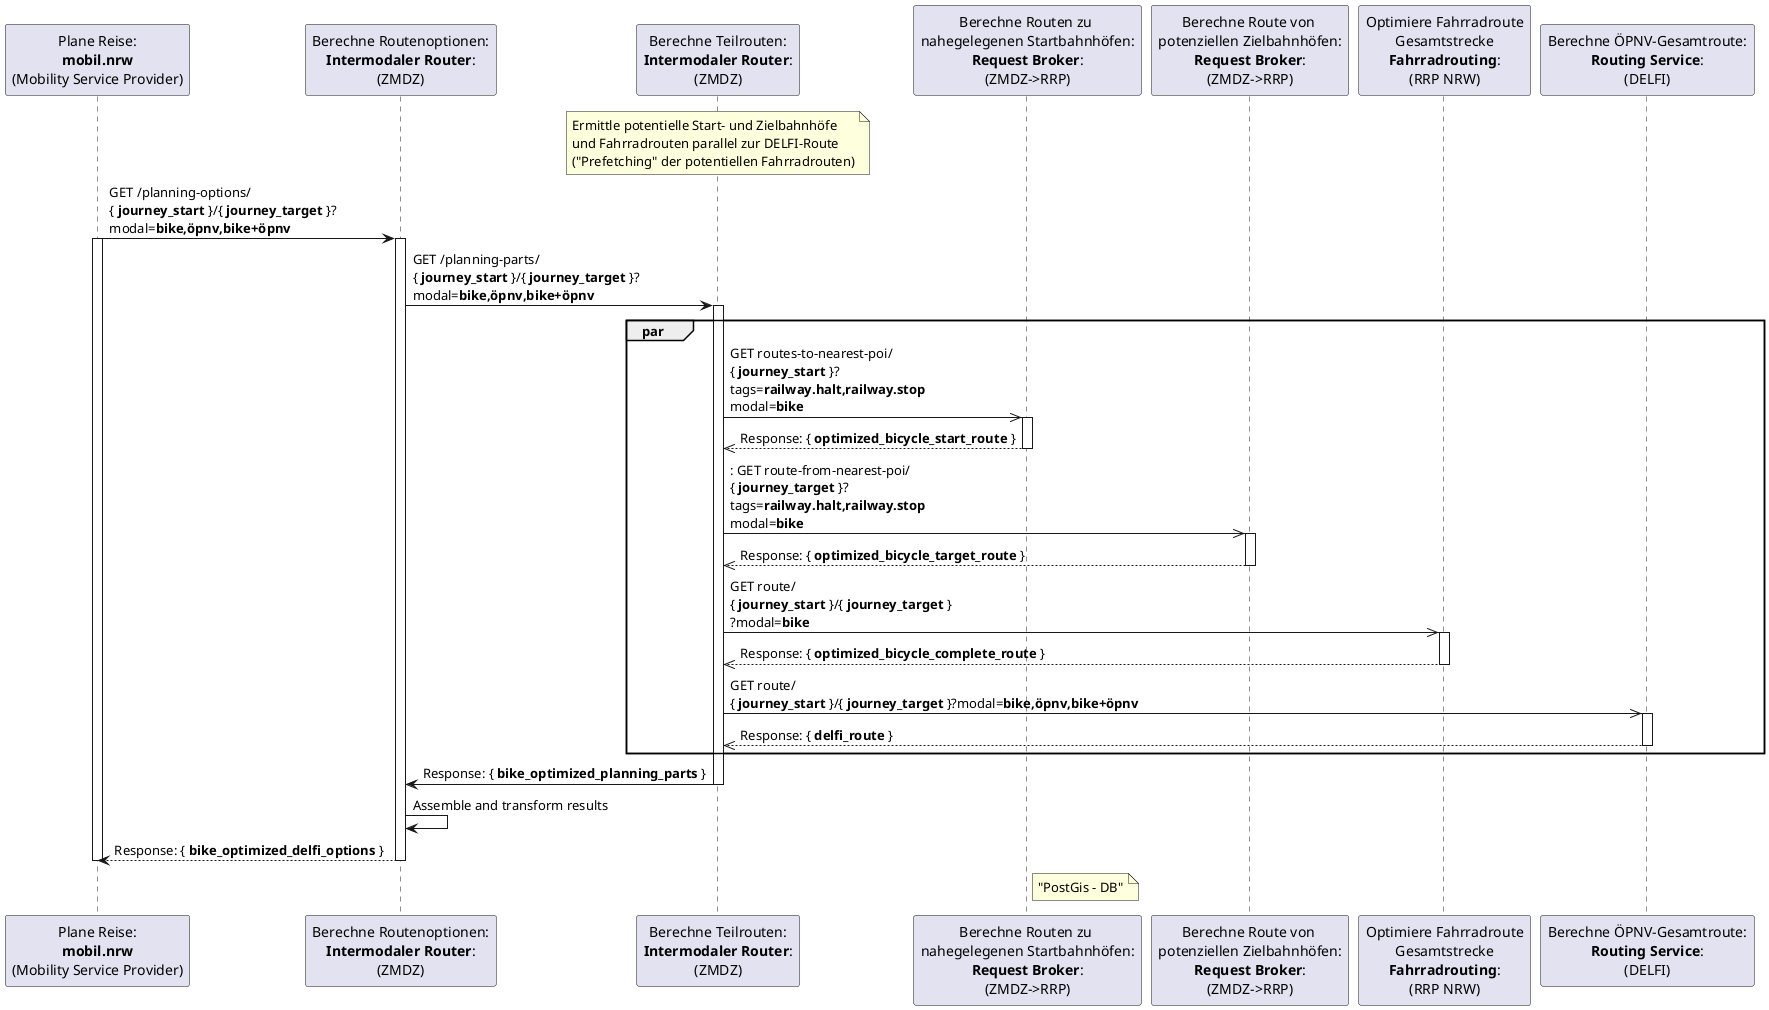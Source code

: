 @startuml

participant "Plane Reise:\n**mobil.nrw**\n(Mobility Service Provider)" as routing_app
participant "Berechne Routenoptionen:\n**Intermodaler Router**:\n(ZMDZ)" as dz_intermodal_router
participant "Berechne Teilrouten:\n**Intermodaler Router**:\n(ZMDZ)" as dz_router
participant "Berechne Routen zu \nnahegelegenen Startbahnhöfen:\n**Request Broker**:\n(ZMDZ->RRP)" as dz_broker_route_start
participant "Berechne Route von \npotenziellen Zielbahnhöfen:\n**Request Broker**:\n(ZMDZ->RRP)" as dz_broker_route_target
participant "Optimiere Fahrradroute\nGesamtstrecke\n**Fahrradrouting**:\n(RRP NRW)" as  dz_bicycle_router_complete
participant "Berechne ÖPNV-Gesamtroute:\n**Routing Service**:\n(DELFI)" as  delfi_router

note over dz_router: Ermittle potentielle Start- und Zielbahnhöfe\nund Fahrradrouten parallel zur DELFI-Route\n("Prefetching" der potentiellen Fahrradrouten)

routing_app -> dz_intermodal_router : GET /planning-options/\n{ **journey_start** }/{ **journey_target** }?\nmodal=**bike,öpnv,bike+öpnv**
activate routing_app
activate dz_intermodal_router
dz_intermodal_router -> dz_router : GET /planning-parts/\n{ **journey_start** }/{ **journey_target** }?\nmodal=**bike,öpnv,bike+öpnv**
activate dz_router
par
dz_router  ->> dz_broker_route_start : GET routes-to-nearest-poi/\n{ **journey_start** }?\ntags=**railway.halt,railway.stop**\nmodal=**bike**
activate dz_broker_route_start

dz_router  <<-- dz_broker_route_start: Response: { **optimized_bicycle_start_route** }
deactivate dz_broker_route_start

dz_router  ->> dz_broker_route_target :  : GET route-from-nearest-poi/\n{ **journey_target** }?\ntags=**railway.halt,railway.stop**\nmodal=**bike**
activate dz_broker_route_target

dz_router  <<-- dz_broker_route_target: Response: { **optimized_bicycle_target_route** }
deactivate dz_broker_route_target

dz_router  ->> dz_bicycle_router_complete : GET route/\n{ **journey_start** }/{ **journey_target** }\n?modal=**bike**
activate dz_bicycle_router_complete
dz_router  <<-- dz_bicycle_router_complete: Response: { **optimized_bicycle_complete_route** }
deactivate dz_bicycle_router_complete
dz_router  ->> delfi_router : GET route/\n{ **journey_start** }/{ **journey_target** }?modal=**bike,öpnv,bike+öpnv**
activate delfi_router
dz_router  <<-- delfi_router: Response: { **delfi_route** }
deactivate delfi_router
end

dz_intermodal_router <- dz_router : Response: { **bike_optimized_planning_parts **}
deactivate  dz_router

dz_intermodal_router  -> dz_intermodal_router: Assemble and transform results
dz_intermodal_router --> routing_app: Response: { **bike_optimized_delfi_options** }
deactivate dz_intermodal_router
deactivate routing_app

note right dz_broker_route_start: "PostGis - DB"

@enduml
